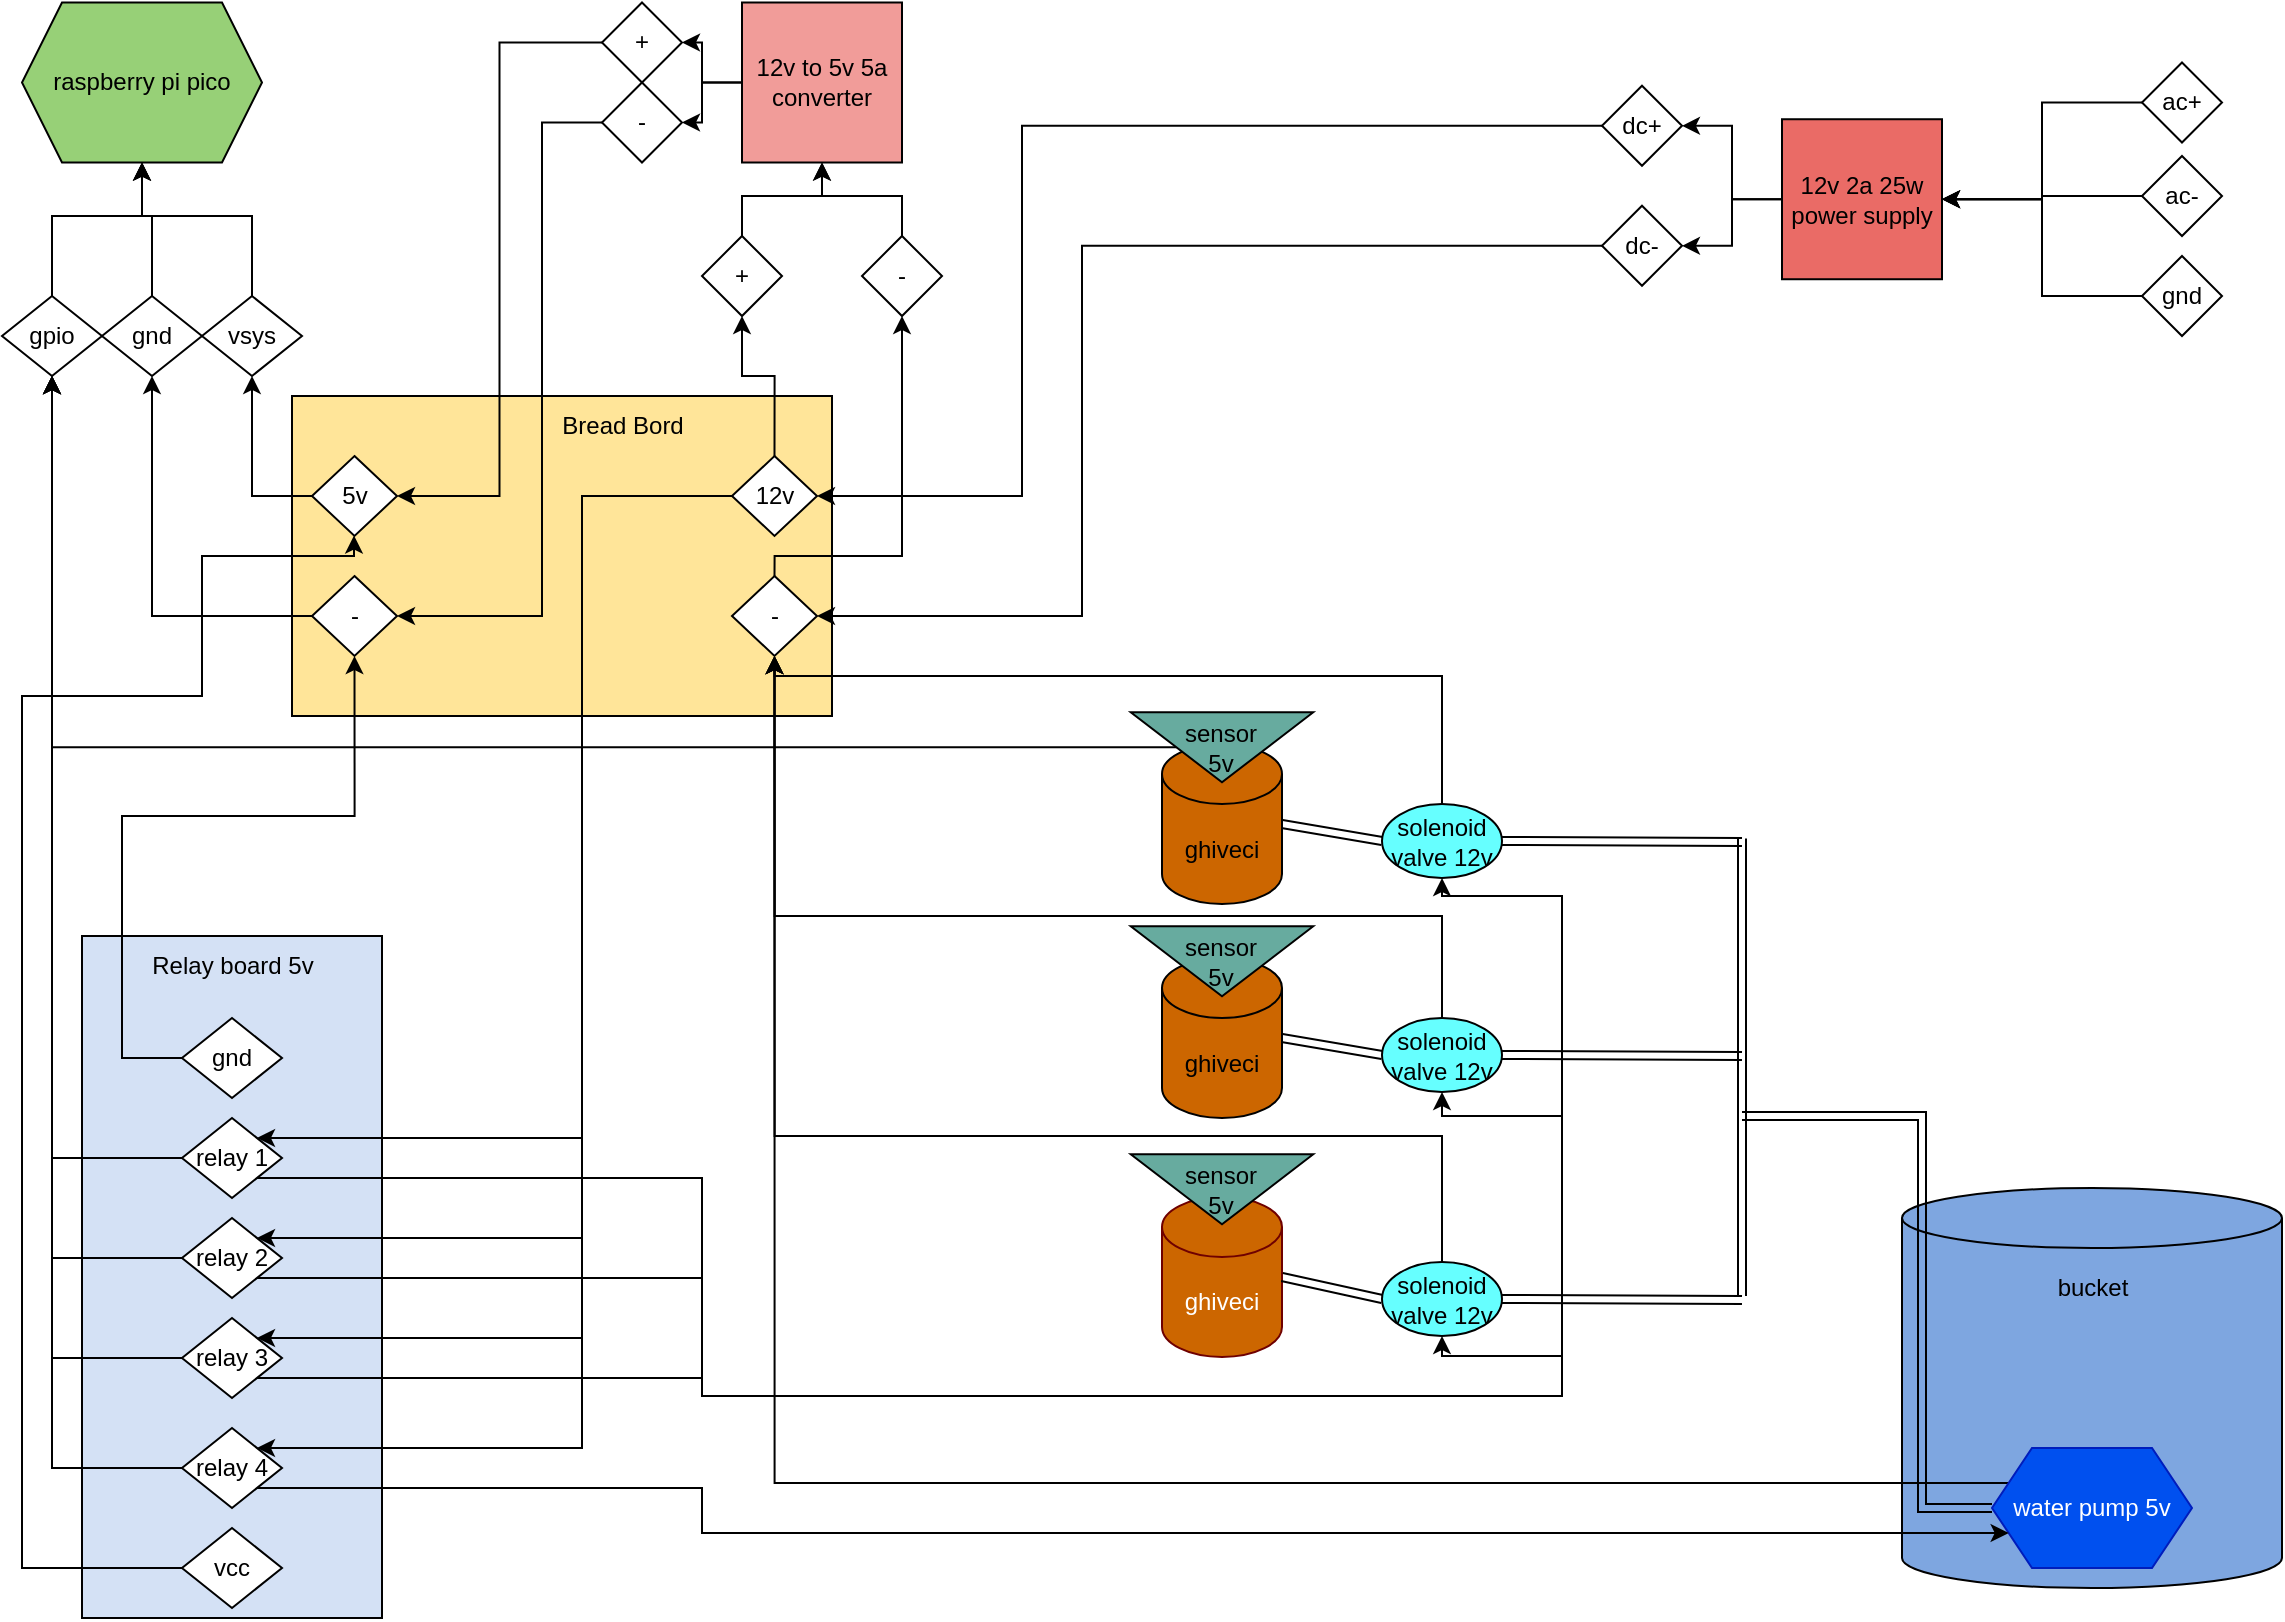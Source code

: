 <mxfile version="20.0.3" type="github">
  <diagram id="-JeUMONWJu-J6zXToi6y" name="Page-1">
    <mxGraphModel dx="1420" dy="752" grid="1" gridSize="10" guides="1" tooltips="1" connect="1" arrows="1" fold="1" page="1" pageScale="1" pageWidth="1169" pageHeight="827" math="0" shadow="0">
      <root>
        <mxCell id="0" />
        <mxCell id="1" parent="0" />
        <mxCell id="PUIkpn1EFsI0aQIMFj-C-135" value="" style="group;fillColor=#FFE599;strokeColor=#001DBC;fontColor=#ffffff;gradientColor=none;" parent="1" vertex="1" connectable="0">
          <mxGeometry x="155" y="210" width="270" height="160" as="geometry" />
        </mxCell>
        <mxCell id="PUIkpn1EFsI0aQIMFj-C-131" value="" style="rounded=0;whiteSpace=wrap;html=1;fillColor=#FFE599;" parent="PUIkpn1EFsI0aQIMFj-C-135" vertex="1">
          <mxGeometry width="270" height="160" as="geometry" />
        </mxCell>
        <mxCell id="PUIkpn1EFsI0aQIMFj-C-132" value="Bread Bord&lt;br&gt;" style="text;html=1;align=center;verticalAlign=middle;resizable=0;points=[];autosize=1;strokeColor=none;fillColor=none;" parent="PUIkpn1EFsI0aQIMFj-C-135" vertex="1">
          <mxGeometry x="125" width="80" height="30" as="geometry" />
        </mxCell>
        <mxCell id="PUIkpn1EFsI0aQIMFj-C-155" value="5v" style="rhombus;whiteSpace=wrap;html=1;" parent="PUIkpn1EFsI0aQIMFj-C-135" vertex="1">
          <mxGeometry x="10" y="30" width="42.5" height="40" as="geometry" />
        </mxCell>
        <mxCell id="PUIkpn1EFsI0aQIMFj-C-160" value="-" style="rhombus;whiteSpace=wrap;html=1;" parent="PUIkpn1EFsI0aQIMFj-C-135" vertex="1">
          <mxGeometry x="10" y="90" width="42.5" height="40" as="geometry" />
        </mxCell>
        <mxCell id="0tfDMwp1xF6EGkPO3yS6-41" value="12v" style="rhombus;whiteSpace=wrap;html=1;" vertex="1" parent="PUIkpn1EFsI0aQIMFj-C-135">
          <mxGeometry x="220" y="30" width="42.5" height="40" as="geometry" />
        </mxCell>
        <mxCell id="0tfDMwp1xF6EGkPO3yS6-42" value="-" style="rhombus;whiteSpace=wrap;html=1;" vertex="1" parent="PUIkpn1EFsI0aQIMFj-C-135">
          <mxGeometry x="220" y="90" width="42.5" height="40" as="geometry" />
        </mxCell>
        <mxCell id="PUIkpn1EFsI0aQIMFj-C-105" value="" style="rounded=0;whiteSpace=wrap;html=1;fillColor=#D4E1F5;" parent="1" vertex="1">
          <mxGeometry x="50" y="480" width="150" height="341" as="geometry" />
        </mxCell>
        <mxCell id="PUIkpn1EFsI0aQIMFj-C-1" value="" style="shape=cylinder3;whiteSpace=wrap;html=1;boundedLbl=1;backgroundOutline=1;size=15;fillColor=#7EA6E0;" parent="1" vertex="1">
          <mxGeometry x="960" y="606" width="190" height="200" as="geometry" />
        </mxCell>
        <mxCell id="0tfDMwp1xF6EGkPO3yS6-93" style="edgeStyle=orthogonalEdgeStyle;rounded=0;orthogonalLoop=1;jettySize=auto;html=1;exitX=0;exitY=0.25;exitDx=0;exitDy=0;entryX=0.5;entryY=1;entryDx=0;entryDy=0;" edge="1" parent="1" source="PUIkpn1EFsI0aQIMFj-C-2" target="0tfDMwp1xF6EGkPO3yS6-42">
          <mxGeometry relative="1" as="geometry" />
        </mxCell>
        <mxCell id="PUIkpn1EFsI0aQIMFj-C-2" value="water pump 5v" style="shape=hexagon;perimeter=hexagonPerimeter2;whiteSpace=wrap;html=1;fixedSize=1;fillColor=#0050ef;fontColor=#ffffff;strokeColor=#001DBC;" parent="1" vertex="1">
          <mxGeometry x="1005" y="736" width="100" height="60" as="geometry" />
        </mxCell>
        <mxCell id="0tfDMwp1xF6EGkPO3yS6-79" style="edgeStyle=orthogonalEdgeStyle;rounded=0;orthogonalLoop=1;jettySize=auto;html=1;entryX=0.5;entryY=1;entryDx=0;entryDy=0;exitX=0.5;exitY=0;exitDx=0;exitDy=0;" edge="1" parent="1" source="PUIkpn1EFsI0aQIMFj-C-10" target="0tfDMwp1xF6EGkPO3yS6-42">
          <mxGeometry relative="1" as="geometry">
            <Array as="points">
              <mxPoint x="730" y="350" />
              <mxPoint x="396" y="350" />
            </Array>
          </mxGeometry>
        </mxCell>
        <mxCell id="PUIkpn1EFsI0aQIMFj-C-10" value="solenoid &lt;br&gt;valve 12v" style="ellipse;whiteSpace=wrap;html=1;fillColor=#66FFFF;" parent="1" vertex="1">
          <mxGeometry x="700" y="414" width="60" height="37" as="geometry" />
        </mxCell>
        <mxCell id="PUIkpn1EFsI0aQIMFj-C-114" style="edgeStyle=orthogonalEdgeStyle;rounded=0;orthogonalLoop=1;jettySize=auto;html=1;entryX=0.5;entryY=1;entryDx=0;entryDy=0;" parent="1" source="PUIkpn1EFsI0aQIMFj-C-21" target="PUIkpn1EFsI0aQIMFj-C-55" edge="1">
          <mxGeometry relative="1" as="geometry" />
        </mxCell>
        <mxCell id="PUIkpn1EFsI0aQIMFj-C-21" value="relay 1" style="rhombus;whiteSpace=wrap;html=1;" parent="1" vertex="1">
          <mxGeometry x="100" y="571" width="50" height="40" as="geometry" />
        </mxCell>
        <mxCell id="PUIkpn1EFsI0aQIMFj-C-115" style="edgeStyle=orthogonalEdgeStyle;rounded=0;orthogonalLoop=1;jettySize=auto;html=1;entryX=0.5;entryY=1;entryDx=0;entryDy=0;" parent="1" source="PUIkpn1EFsI0aQIMFj-C-22" target="PUIkpn1EFsI0aQIMFj-C-55" edge="1">
          <mxGeometry relative="1" as="geometry" />
        </mxCell>
        <mxCell id="0tfDMwp1xF6EGkPO3yS6-90" style="edgeStyle=orthogonalEdgeStyle;rounded=0;orthogonalLoop=1;jettySize=auto;html=1;exitX=1;exitY=1;exitDx=0;exitDy=0;entryX=0.5;entryY=1;entryDx=0;entryDy=0;" edge="1" parent="1" source="PUIkpn1EFsI0aQIMFj-C-22" target="PUIkpn1EFsI0aQIMFj-C-166">
          <mxGeometry relative="1" as="geometry">
            <Array as="points">
              <mxPoint x="360" y="651" />
              <mxPoint x="360" y="710" />
              <mxPoint x="790" y="710" />
              <mxPoint x="790" y="690" />
              <mxPoint x="730" y="690" />
            </Array>
          </mxGeometry>
        </mxCell>
        <mxCell id="PUIkpn1EFsI0aQIMFj-C-22" value="relay 2" style="rhombus;whiteSpace=wrap;html=1;" parent="1" vertex="1">
          <mxGeometry x="100" y="621" width="50" height="40" as="geometry" />
        </mxCell>
        <mxCell id="PUIkpn1EFsI0aQIMFj-C-116" style="edgeStyle=orthogonalEdgeStyle;rounded=0;orthogonalLoop=1;jettySize=auto;html=1;" parent="1" source="PUIkpn1EFsI0aQIMFj-C-23" target="PUIkpn1EFsI0aQIMFj-C-55" edge="1">
          <mxGeometry relative="1" as="geometry" />
        </mxCell>
        <mxCell id="0tfDMwp1xF6EGkPO3yS6-91" style="edgeStyle=orthogonalEdgeStyle;rounded=0;orthogonalLoop=1;jettySize=auto;html=1;exitX=1;exitY=1;exitDx=0;exitDy=0;entryX=0.5;entryY=1;entryDx=0;entryDy=0;" edge="1" parent="1" source="PUIkpn1EFsI0aQIMFj-C-23" target="PUIkpn1EFsI0aQIMFj-C-165">
          <mxGeometry relative="1" as="geometry">
            <Array as="points">
              <mxPoint x="360" y="701" />
              <mxPoint x="360" y="710" />
              <mxPoint x="790" y="710" />
              <mxPoint x="790" y="570" />
              <mxPoint x="730" y="570" />
            </Array>
          </mxGeometry>
        </mxCell>
        <mxCell id="PUIkpn1EFsI0aQIMFj-C-23" value="relay 3" style="rhombus;whiteSpace=wrap;html=1;" parent="1" vertex="1">
          <mxGeometry x="100" y="671" width="50" height="40" as="geometry" />
        </mxCell>
        <mxCell id="PUIkpn1EFsI0aQIMFj-C-117" style="edgeStyle=orthogonalEdgeStyle;rounded=0;orthogonalLoop=1;jettySize=auto;html=1;" parent="1" source="PUIkpn1EFsI0aQIMFj-C-24" target="PUIkpn1EFsI0aQIMFj-C-55" edge="1">
          <mxGeometry relative="1" as="geometry" />
        </mxCell>
        <mxCell id="0tfDMwp1xF6EGkPO3yS6-92" style="edgeStyle=orthogonalEdgeStyle;rounded=0;orthogonalLoop=1;jettySize=auto;html=1;exitX=1;exitY=1;exitDx=0;exitDy=0;entryX=0.5;entryY=1;entryDx=0;entryDy=0;" edge="1" parent="1" source="PUIkpn1EFsI0aQIMFj-C-21" target="PUIkpn1EFsI0aQIMFj-C-10">
          <mxGeometry relative="1" as="geometry">
            <Array as="points">
              <mxPoint x="360" y="601" />
              <mxPoint x="360" y="710" />
              <mxPoint x="790" y="710" />
              <mxPoint x="790" y="460" />
              <mxPoint x="730" y="460" />
            </Array>
          </mxGeometry>
        </mxCell>
        <mxCell id="0tfDMwp1xF6EGkPO3yS6-94" style="edgeStyle=orthogonalEdgeStyle;rounded=0;orthogonalLoop=1;jettySize=auto;html=1;exitX=1;exitY=1;exitDx=0;exitDy=0;entryX=0;entryY=0.75;entryDx=0;entryDy=0;" edge="1" parent="1" source="PUIkpn1EFsI0aQIMFj-C-24" target="PUIkpn1EFsI0aQIMFj-C-2">
          <mxGeometry relative="1" as="geometry">
            <Array as="points">
              <mxPoint x="360" y="756" />
              <mxPoint x="360" y="779" />
            </Array>
          </mxGeometry>
        </mxCell>
        <mxCell id="PUIkpn1EFsI0aQIMFj-C-24" value="relay 4" style="rhombus;whiteSpace=wrap;html=1;" parent="1" vertex="1">
          <mxGeometry x="100" y="726" width="50" height="40" as="geometry" />
        </mxCell>
        <mxCell id="PUIkpn1EFsI0aQIMFj-C-32" value="ghiveci" style="shape=cylinder3;whiteSpace=wrap;html=1;boundedLbl=1;backgroundOutline=1;size=15;fillColor=#CC6600;" parent="1" vertex="1">
          <mxGeometry x="590" y="384" width="60" height="80" as="geometry" />
        </mxCell>
        <mxCell id="0tfDMwp1xF6EGkPO3yS6-96" style="edgeStyle=orthogonalEdgeStyle;rounded=0;orthogonalLoop=1;jettySize=auto;html=1;entryX=0.5;entryY=1;entryDx=0;entryDy=0;" edge="1" parent="1" source="PUIkpn1EFsI0aQIMFj-C-33" target="PUIkpn1EFsI0aQIMFj-C-55">
          <mxGeometry relative="1" as="geometry" />
        </mxCell>
        <mxCell id="PUIkpn1EFsI0aQIMFj-C-33" value="sensor&lt;br&gt;5v" style="triangle;whiteSpace=wrap;html=1;rotation=90;horizontal=0;fillColor=#67AB9F;" parent="1" vertex="1">
          <mxGeometry x="602.5" y="340" width="35" height="91.25" as="geometry" />
        </mxCell>
        <mxCell id="PUIkpn1EFsI0aQIMFj-C-42" value="ghiveci" style="shape=cylinder3;whiteSpace=wrap;html=1;boundedLbl=1;backgroundOutline=1;size=15;fillColor=#CC6600;" parent="1" vertex="1">
          <mxGeometry x="590" y="491" width="60" height="80" as="geometry" />
        </mxCell>
        <mxCell id="PUIkpn1EFsI0aQIMFj-C-43" value="sensor&lt;br&gt;5v" style="triangle;whiteSpace=wrap;html=1;rotation=90;horizontal=0;fillColor=#67AB9F;" parent="1" vertex="1">
          <mxGeometry x="602.5" y="447" width="35" height="91.25" as="geometry" />
        </mxCell>
        <mxCell id="PUIkpn1EFsI0aQIMFj-C-44" value="ghiveci" style="shape=cylinder3;whiteSpace=wrap;html=1;boundedLbl=1;backgroundOutline=1;size=15;fillColor=#CC6600;fontColor=#ffffff;strokeColor=#6F0000;" parent="1" vertex="1">
          <mxGeometry x="590" y="610.5" width="60" height="80" as="geometry" />
        </mxCell>
        <mxCell id="PUIkpn1EFsI0aQIMFj-C-45" value="sensor&lt;br&gt;5v" style="triangle;whiteSpace=wrap;html=1;rotation=90;horizontal=0;fillColor=#67AB9F;" parent="1" vertex="1">
          <mxGeometry x="602.5" y="561" width="35" height="91.25" as="geometry" />
        </mxCell>
        <mxCell id="PUIkpn1EFsI0aQIMFj-C-48" value="raspberry pi pico" style="shape=hexagon;perimeter=hexagonPerimeter2;whiteSpace=wrap;html=1;fixedSize=1;fillColor=#97D077;" parent="1" vertex="1">
          <mxGeometry x="20" y="13.25" width="120" height="80" as="geometry" />
        </mxCell>
        <mxCell id="PUIkpn1EFsI0aQIMFj-C-146" style="edgeStyle=orthogonalEdgeStyle;rounded=0;orthogonalLoop=1;jettySize=auto;html=1;entryX=1;entryY=0.5;entryDx=0;entryDy=0;" parent="1" source="PUIkpn1EFsI0aQIMFj-C-49" target="PUIkpn1EFsI0aQIMFj-C-67" edge="1">
          <mxGeometry relative="1" as="geometry" />
        </mxCell>
        <mxCell id="PUIkpn1EFsI0aQIMFj-C-147" style="edgeStyle=orthogonalEdgeStyle;rounded=0;orthogonalLoop=1;jettySize=auto;html=1;entryX=1;entryY=0.5;entryDx=0;entryDy=0;" parent="1" source="PUIkpn1EFsI0aQIMFj-C-49" target="PUIkpn1EFsI0aQIMFj-C-69" edge="1">
          <mxGeometry relative="1" as="geometry" />
        </mxCell>
        <mxCell id="PUIkpn1EFsI0aQIMFj-C-49" value="12v to 5v 5a converter" style="whiteSpace=wrap;html=1;aspect=fixed;fillColor=#F19C99;" parent="1" vertex="1">
          <mxGeometry x="380" y="13.25" width="80" height="80" as="geometry" />
        </mxCell>
        <mxCell id="0tfDMwp1xF6EGkPO3yS6-77" style="edgeStyle=orthogonalEdgeStyle;rounded=0;orthogonalLoop=1;jettySize=auto;html=1;entryX=0.5;entryY=1;entryDx=0;entryDy=0;exitX=1;exitY=0.5;exitDx=0;exitDy=0;" edge="1" parent="1" source="PUIkpn1EFsI0aQIMFj-C-50" target="PUIkpn1EFsI0aQIMFj-C-160">
          <mxGeometry relative="1" as="geometry">
            <Array as="points">
              <mxPoint x="70" y="541" />
              <mxPoint x="70" y="420" />
              <mxPoint x="186" y="420" />
            </Array>
          </mxGeometry>
        </mxCell>
        <mxCell id="PUIkpn1EFsI0aQIMFj-C-50" value="gnd" style="rhombus;whiteSpace=wrap;html=1;" parent="1" vertex="1">
          <mxGeometry x="100" y="521" width="50" height="40" as="geometry" />
        </mxCell>
        <mxCell id="0tfDMwp1xF6EGkPO3yS6-78" style="edgeStyle=orthogonalEdgeStyle;rounded=0;orthogonalLoop=1;jettySize=auto;html=1;" edge="1" parent="1" source="PUIkpn1EFsI0aQIMFj-C-51" target="PUIkpn1EFsI0aQIMFj-C-155">
          <mxGeometry relative="1" as="geometry">
            <Array as="points">
              <mxPoint x="20" y="796" />
              <mxPoint x="20" y="360" />
              <mxPoint x="110" y="360" />
              <mxPoint x="110" y="290" />
              <mxPoint x="186" y="290" />
            </Array>
          </mxGeometry>
        </mxCell>
        <mxCell id="PUIkpn1EFsI0aQIMFj-C-51" value="vcc" style="rhombus;whiteSpace=wrap;html=1;" parent="1" vertex="1">
          <mxGeometry x="100" y="776" width="50" height="40" as="geometry" />
        </mxCell>
        <mxCell id="0tfDMwp1xF6EGkPO3yS6-20" style="edgeStyle=orthogonalEdgeStyle;rounded=0;orthogonalLoop=1;jettySize=auto;html=1;entryX=0.5;entryY=1;entryDx=0;entryDy=0;" edge="1" parent="1" source="PUIkpn1EFsI0aQIMFj-C-55" target="PUIkpn1EFsI0aQIMFj-C-48">
          <mxGeometry relative="1" as="geometry">
            <Array as="points">
              <mxPoint x="35" y="120" />
              <mxPoint x="80" y="120" />
            </Array>
          </mxGeometry>
        </mxCell>
        <mxCell id="PUIkpn1EFsI0aQIMFj-C-55" value="gpio" style="rhombus;whiteSpace=wrap;html=1;" parent="1" vertex="1">
          <mxGeometry x="10" y="160" width="50" height="40" as="geometry" />
        </mxCell>
        <mxCell id="0tfDMwp1xF6EGkPO3yS6-67" style="edgeStyle=orthogonalEdgeStyle;rounded=0;orthogonalLoop=1;jettySize=auto;html=1;entryX=0.5;entryY=1;entryDx=0;entryDy=0;" edge="1" parent="1" source="PUIkpn1EFsI0aQIMFj-C-65" target="PUIkpn1EFsI0aQIMFj-C-48">
          <mxGeometry relative="1" as="geometry">
            <Array as="points">
              <mxPoint x="85" y="120" />
              <mxPoint x="80" y="120" />
            </Array>
          </mxGeometry>
        </mxCell>
        <mxCell id="PUIkpn1EFsI0aQIMFj-C-65" value="gnd" style="rhombus;whiteSpace=wrap;html=1;" parent="1" vertex="1">
          <mxGeometry x="60" y="160" width="50" height="40" as="geometry" />
        </mxCell>
        <mxCell id="0tfDMwp1xF6EGkPO3yS6-68" style="edgeStyle=orthogonalEdgeStyle;rounded=0;orthogonalLoop=1;jettySize=auto;html=1;entryX=0.5;entryY=1;entryDx=0;entryDy=0;" edge="1" parent="1" source="PUIkpn1EFsI0aQIMFj-C-66" target="PUIkpn1EFsI0aQIMFj-C-48">
          <mxGeometry relative="1" as="geometry">
            <mxPoint x="160" y="120" as="targetPoint" />
            <Array as="points">
              <mxPoint x="135" y="120" />
              <mxPoint x="80" y="120" />
            </Array>
          </mxGeometry>
        </mxCell>
        <mxCell id="PUIkpn1EFsI0aQIMFj-C-66" value="vsys" style="rhombus;whiteSpace=wrap;html=1;" parent="1" vertex="1">
          <mxGeometry x="110" y="160" width="50" height="40" as="geometry" />
        </mxCell>
        <mxCell id="0tfDMwp1xF6EGkPO3yS6-65" style="edgeStyle=orthogonalEdgeStyle;rounded=0;orthogonalLoop=1;jettySize=auto;html=1;entryX=1;entryY=0.5;entryDx=0;entryDy=0;" edge="1" parent="1" source="PUIkpn1EFsI0aQIMFj-C-67" target="PUIkpn1EFsI0aQIMFj-C-155">
          <mxGeometry relative="1" as="geometry" />
        </mxCell>
        <mxCell id="PUIkpn1EFsI0aQIMFj-C-67" value="+" style="rhombus;whiteSpace=wrap;html=1;" parent="1" vertex="1">
          <mxGeometry x="310" y="13.25" width="40" height="40" as="geometry" />
        </mxCell>
        <mxCell id="0tfDMwp1xF6EGkPO3yS6-66" style="edgeStyle=orthogonalEdgeStyle;rounded=0;orthogonalLoop=1;jettySize=auto;html=1;entryX=1;entryY=0.5;entryDx=0;entryDy=0;" edge="1" parent="1" source="PUIkpn1EFsI0aQIMFj-C-69" target="PUIkpn1EFsI0aQIMFj-C-160">
          <mxGeometry relative="1" as="geometry">
            <Array as="points">
              <mxPoint x="280" y="73" />
              <mxPoint x="280" y="320" />
            </Array>
          </mxGeometry>
        </mxCell>
        <mxCell id="PUIkpn1EFsI0aQIMFj-C-69" value="-" style="rhombus;whiteSpace=wrap;html=1;" parent="1" vertex="1">
          <mxGeometry x="310" y="53.25" width="40" height="40" as="geometry" />
        </mxCell>
        <mxCell id="PUIkpn1EFsI0aQIMFj-C-106" value="Relay board 5v" style="text;html=1;align=center;verticalAlign=middle;resizable=0;points=[];autosize=1;strokeColor=none;fillColor=none;" parent="1" vertex="1">
          <mxGeometry x="75" y="480" width="100" height="30" as="geometry" />
        </mxCell>
        <mxCell id="0tfDMwp1xF6EGkPO3yS6-80" style="edgeStyle=orthogonalEdgeStyle;rounded=0;orthogonalLoop=1;jettySize=auto;html=1;entryX=0.5;entryY=1;entryDx=0;entryDy=0;" edge="1" parent="1" source="PUIkpn1EFsI0aQIMFj-C-165" target="0tfDMwp1xF6EGkPO3yS6-42">
          <mxGeometry relative="1" as="geometry">
            <Array as="points">
              <mxPoint x="730" y="470" />
              <mxPoint x="396" y="470" />
            </Array>
          </mxGeometry>
        </mxCell>
        <mxCell id="PUIkpn1EFsI0aQIMFj-C-165" value="solenoid&lt;br&gt;valve 12v" style="ellipse;whiteSpace=wrap;html=1;fillColor=#66FFFF;" parent="1" vertex="1">
          <mxGeometry x="700" y="521" width="60" height="37" as="geometry" />
        </mxCell>
        <mxCell id="0tfDMwp1xF6EGkPO3yS6-81" style="edgeStyle=orthogonalEdgeStyle;rounded=0;orthogonalLoop=1;jettySize=auto;html=1;entryX=0.5;entryY=1;entryDx=0;entryDy=0;" edge="1" parent="1" source="PUIkpn1EFsI0aQIMFj-C-166" target="0tfDMwp1xF6EGkPO3yS6-42">
          <mxGeometry relative="1" as="geometry">
            <mxPoint x="450" y="420" as="targetPoint" />
            <Array as="points">
              <mxPoint x="730" y="580" />
              <mxPoint x="396" y="580" />
            </Array>
          </mxGeometry>
        </mxCell>
        <mxCell id="PUIkpn1EFsI0aQIMFj-C-166" value="solenoid&lt;br&gt;valve 12v" style="ellipse;whiteSpace=wrap;html=1;fillColor=#66FFFF;" parent="1" vertex="1">
          <mxGeometry x="700" y="643" width="60" height="37" as="geometry" />
        </mxCell>
        <mxCell id="PUIkpn1EFsI0aQIMFj-C-168" value="" style="shape=link;html=1;rounded=0;exitX=1;exitY=0.5;exitDx=0;exitDy=0;exitPerimeter=0;entryX=0;entryY=0.5;entryDx=0;entryDy=0;" parent="1" source="PUIkpn1EFsI0aQIMFj-C-42" target="PUIkpn1EFsI0aQIMFj-C-165" edge="1">
          <mxGeometry width="100" relative="1" as="geometry">
            <mxPoint x="940" y="309.5" as="sourcePoint" />
            <mxPoint x="1040" y="309.5" as="targetPoint" />
          </mxGeometry>
        </mxCell>
        <mxCell id="PUIkpn1EFsI0aQIMFj-C-169" value="" style="shape=link;html=1;rounded=0;exitX=1;exitY=0.5;exitDx=0;exitDy=0;exitPerimeter=0;entryX=0;entryY=0.5;entryDx=0;entryDy=0;" parent="1" source="PUIkpn1EFsI0aQIMFj-C-44" target="PUIkpn1EFsI0aQIMFj-C-166" edge="1">
          <mxGeometry width="100" relative="1" as="geometry">
            <mxPoint x="950" y="319.5" as="sourcePoint" />
            <mxPoint x="1050" y="319.5" as="targetPoint" />
          </mxGeometry>
        </mxCell>
        <mxCell id="PUIkpn1EFsI0aQIMFj-C-172" value="" style="shape=link;html=1;rounded=0;exitX=1;exitY=0.5;exitDx=0;exitDy=0;exitPerimeter=0;entryX=0;entryY=0.5;entryDx=0;entryDy=0;" parent="1" source="PUIkpn1EFsI0aQIMFj-C-32" target="PUIkpn1EFsI0aQIMFj-C-10" edge="1">
          <mxGeometry width="100" relative="1" as="geometry">
            <mxPoint x="870" y="423.5" as="sourcePoint" />
            <mxPoint x="970" y="423.5" as="targetPoint" />
          </mxGeometry>
        </mxCell>
        <mxCell id="PUIkpn1EFsI0aQIMFj-C-171" value="" style="shape=link;html=1;rounded=0;entryX=0;entryY=0.5;entryDx=0;entryDy=0;" parent="1" target="PUIkpn1EFsI0aQIMFj-C-2" edge="1">
          <mxGeometry width="100" relative="1" as="geometry">
            <mxPoint x="880" y="570" as="sourcePoint" />
            <mxPoint x="910" y="740" as="targetPoint" />
            <Array as="points">
              <mxPoint x="970" y="570" />
              <mxPoint x="970" y="766" />
            </Array>
          </mxGeometry>
        </mxCell>
        <mxCell id="PUIkpn1EFsI0aQIMFj-C-173" value="" style="shape=link;html=1;rounded=0;" parent="1" edge="1">
          <mxGeometry width="100" relative="1" as="geometry">
            <mxPoint x="880" y="431.25" as="sourcePoint" />
            <mxPoint x="880" y="660" as="targetPoint" />
            <Array as="points" />
          </mxGeometry>
        </mxCell>
        <mxCell id="PUIkpn1EFsI0aQIMFj-C-174" value="" style="shape=link;html=1;rounded=0;exitX=1;exitY=0.5;exitDx=0;exitDy=0;" parent="1" source="PUIkpn1EFsI0aQIMFj-C-10" edge="1">
          <mxGeometry width="100" relative="1" as="geometry">
            <mxPoint x="810" y="400" as="sourcePoint" />
            <mxPoint x="880" y="433" as="targetPoint" />
          </mxGeometry>
        </mxCell>
        <mxCell id="PUIkpn1EFsI0aQIMFj-C-175" value="" style="shape=link;html=1;rounded=0;exitX=1;exitY=0.5;exitDx=0;exitDy=0;" parent="1" source="PUIkpn1EFsI0aQIMFj-C-166" edge="1">
          <mxGeometry width="100" relative="1" as="geometry">
            <mxPoint x="930" y="480" as="sourcePoint" />
            <mxPoint x="880" y="662" as="targetPoint" />
          </mxGeometry>
        </mxCell>
        <mxCell id="PUIkpn1EFsI0aQIMFj-C-176" value="" style="shape=link;html=1;rounded=0;exitX=1;exitY=0.5;exitDx=0;exitDy=0;" parent="1" source="PUIkpn1EFsI0aQIMFj-C-165" edge="1">
          <mxGeometry width="100" relative="1" as="geometry">
            <mxPoint x="940" y="440" as="sourcePoint" />
            <mxPoint x="880" y="540" as="targetPoint" />
          </mxGeometry>
        </mxCell>
        <mxCell id="PUIkpn1EFsI0aQIMFj-C-177" value="bucket&lt;br&gt;" style="text;html=1;align=center;verticalAlign=middle;resizable=0;points=[];autosize=1;strokeColor=none;fillColor=none;" parent="1" vertex="1">
          <mxGeometry x="1025" y="641" width="60" height="30" as="geometry" />
        </mxCell>
        <mxCell id="0tfDMwp1xF6EGkPO3yS6-1" value="12v 2a 25w power supply" style="whiteSpace=wrap;html=1;aspect=fixed;fillColor=#EA6B66;" vertex="1" parent="1">
          <mxGeometry x="900" y="71.62" width="80" height="80" as="geometry" />
        </mxCell>
        <mxCell id="0tfDMwp1xF6EGkPO3yS6-10" style="edgeStyle=orthogonalEdgeStyle;rounded=0;orthogonalLoop=1;jettySize=auto;html=1;entryX=1;entryY=0.5;entryDx=0;entryDy=0;" edge="1" parent="1" source="0tfDMwp1xF6EGkPO3yS6-2" target="0tfDMwp1xF6EGkPO3yS6-1">
          <mxGeometry relative="1" as="geometry" />
        </mxCell>
        <mxCell id="0tfDMwp1xF6EGkPO3yS6-2" value="ac+" style="rhombus;whiteSpace=wrap;html=1;" vertex="1" parent="1">
          <mxGeometry x="1080" y="43.25" width="40" height="40" as="geometry" />
        </mxCell>
        <mxCell id="0tfDMwp1xF6EGkPO3yS6-9" style="edgeStyle=orthogonalEdgeStyle;rounded=0;orthogonalLoop=1;jettySize=auto;html=1;entryX=1;entryY=0.5;entryDx=0;entryDy=0;" edge="1" parent="1" source="0tfDMwp1xF6EGkPO3yS6-3" target="0tfDMwp1xF6EGkPO3yS6-1">
          <mxGeometry relative="1" as="geometry" />
        </mxCell>
        <mxCell id="0tfDMwp1xF6EGkPO3yS6-3" value="gnd" style="rhombus;whiteSpace=wrap;html=1;" vertex="1" parent="1">
          <mxGeometry x="1080" y="140" width="40" height="40" as="geometry" />
        </mxCell>
        <mxCell id="0tfDMwp1xF6EGkPO3yS6-7" style="edgeStyle=orthogonalEdgeStyle;rounded=0;orthogonalLoop=1;jettySize=auto;html=1;" edge="1" parent="1" source="0tfDMwp1xF6EGkPO3yS6-4" target="0tfDMwp1xF6EGkPO3yS6-1">
          <mxGeometry relative="1" as="geometry" />
        </mxCell>
        <mxCell id="0tfDMwp1xF6EGkPO3yS6-4" value="ac-" style="rhombus;whiteSpace=wrap;html=1;" vertex="1" parent="1">
          <mxGeometry x="1080" y="90" width="40" height="40" as="geometry" />
        </mxCell>
        <mxCell id="0tfDMwp1xF6EGkPO3yS6-14" style="edgeStyle=orthogonalEdgeStyle;rounded=0;orthogonalLoop=1;jettySize=auto;html=1;exitX=0;exitY=0.5;exitDx=0;exitDy=0;" edge="1" parent="1" source="0tfDMwp1xF6EGkPO3yS6-1" target="0tfDMwp1xF6EGkPO3yS6-11">
          <mxGeometry relative="1" as="geometry" />
        </mxCell>
        <mxCell id="0tfDMwp1xF6EGkPO3yS6-75" style="edgeStyle=orthogonalEdgeStyle;rounded=0;orthogonalLoop=1;jettySize=auto;html=1;entryX=1;entryY=0.5;entryDx=0;entryDy=0;" edge="1" parent="1" source="0tfDMwp1xF6EGkPO3yS6-11" target="0tfDMwp1xF6EGkPO3yS6-42">
          <mxGeometry relative="1" as="geometry">
            <Array as="points">
              <mxPoint x="550" y="135" />
              <mxPoint x="550" y="320" />
            </Array>
          </mxGeometry>
        </mxCell>
        <mxCell id="0tfDMwp1xF6EGkPO3yS6-11" value="dc-" style="rhombus;whiteSpace=wrap;html=1;" vertex="1" parent="1">
          <mxGeometry x="810" y="114.87" width="40" height="40" as="geometry" />
        </mxCell>
        <mxCell id="0tfDMwp1xF6EGkPO3yS6-13" style="edgeStyle=orthogonalEdgeStyle;rounded=0;orthogonalLoop=1;jettySize=auto;html=1;exitX=0;exitY=0.5;exitDx=0;exitDy=0;" edge="1" parent="1" source="0tfDMwp1xF6EGkPO3yS6-1" target="0tfDMwp1xF6EGkPO3yS6-12">
          <mxGeometry relative="1" as="geometry" />
        </mxCell>
        <mxCell id="0tfDMwp1xF6EGkPO3yS6-46" style="edgeStyle=orthogonalEdgeStyle;rounded=0;orthogonalLoop=1;jettySize=auto;html=1;entryX=1;entryY=0.5;entryDx=0;entryDy=0;" edge="1" parent="1" source="0tfDMwp1xF6EGkPO3yS6-12" target="0tfDMwp1xF6EGkPO3yS6-41">
          <mxGeometry relative="1" as="geometry">
            <Array as="points">
              <mxPoint x="520" y="75" />
              <mxPoint x="520" y="260" />
            </Array>
          </mxGeometry>
        </mxCell>
        <mxCell id="0tfDMwp1xF6EGkPO3yS6-12" value="dc+" style="rhombus;whiteSpace=wrap;html=1;" vertex="1" parent="1">
          <mxGeometry x="810" y="54.87" width="40" height="40" as="geometry" />
        </mxCell>
        <mxCell id="0tfDMwp1xF6EGkPO3yS6-71" style="edgeStyle=orthogonalEdgeStyle;rounded=0;orthogonalLoop=1;jettySize=auto;html=1;entryX=0.5;entryY=1;entryDx=0;entryDy=0;" edge="1" parent="1" source="0tfDMwp1xF6EGkPO3yS6-15" target="PUIkpn1EFsI0aQIMFj-C-49">
          <mxGeometry relative="1" as="geometry" />
        </mxCell>
        <mxCell id="0tfDMwp1xF6EGkPO3yS6-15" value="+" style="rhombus;whiteSpace=wrap;html=1;" vertex="1" parent="1">
          <mxGeometry x="360" y="130" width="40" height="40" as="geometry" />
        </mxCell>
        <mxCell id="0tfDMwp1xF6EGkPO3yS6-72" style="edgeStyle=orthogonalEdgeStyle;rounded=0;orthogonalLoop=1;jettySize=auto;html=1;entryX=0.5;entryY=1;entryDx=0;entryDy=0;" edge="1" parent="1" source="0tfDMwp1xF6EGkPO3yS6-16" target="PUIkpn1EFsI0aQIMFj-C-49">
          <mxGeometry relative="1" as="geometry" />
        </mxCell>
        <mxCell id="0tfDMwp1xF6EGkPO3yS6-16" value="-" style="rhombus;whiteSpace=wrap;html=1;" vertex="1" parent="1">
          <mxGeometry x="440" y="130" width="40" height="40" as="geometry" />
        </mxCell>
        <mxCell id="0tfDMwp1xF6EGkPO3yS6-59" style="edgeStyle=orthogonalEdgeStyle;rounded=0;orthogonalLoop=1;jettySize=auto;html=1;exitX=1;exitY=0.5;exitDx=0;exitDy=0;entryX=1;entryY=0.5;entryDx=0;entryDy=0;" edge="1" parent="1" source="PUIkpn1EFsI0aQIMFj-C-49" target="PUIkpn1EFsI0aQIMFj-C-49">
          <mxGeometry relative="1" as="geometry" />
        </mxCell>
        <mxCell id="0tfDMwp1xF6EGkPO3yS6-69" style="edgeStyle=orthogonalEdgeStyle;rounded=0;orthogonalLoop=1;jettySize=auto;html=1;entryX=0.5;entryY=1;entryDx=0;entryDy=0;" edge="1" parent="1" source="PUIkpn1EFsI0aQIMFj-C-155" target="PUIkpn1EFsI0aQIMFj-C-66">
          <mxGeometry relative="1" as="geometry" />
        </mxCell>
        <mxCell id="0tfDMwp1xF6EGkPO3yS6-70" style="edgeStyle=orthogonalEdgeStyle;rounded=0;orthogonalLoop=1;jettySize=auto;html=1;entryX=0.5;entryY=1;entryDx=0;entryDy=0;" edge="1" parent="1" source="PUIkpn1EFsI0aQIMFj-C-160" target="PUIkpn1EFsI0aQIMFj-C-65">
          <mxGeometry relative="1" as="geometry" />
        </mxCell>
        <mxCell id="0tfDMwp1xF6EGkPO3yS6-73" style="edgeStyle=orthogonalEdgeStyle;rounded=0;orthogonalLoop=1;jettySize=auto;html=1;entryX=0.5;entryY=1;entryDx=0;entryDy=0;exitX=0.5;exitY=0;exitDx=0;exitDy=0;" edge="1" parent="1" source="0tfDMwp1xF6EGkPO3yS6-41" target="0tfDMwp1xF6EGkPO3yS6-15">
          <mxGeometry relative="1" as="geometry">
            <Array as="points">
              <mxPoint x="396" y="200" />
              <mxPoint x="380" y="200" />
            </Array>
          </mxGeometry>
        </mxCell>
        <mxCell id="0tfDMwp1xF6EGkPO3yS6-76" style="edgeStyle=orthogonalEdgeStyle;rounded=0;orthogonalLoop=1;jettySize=auto;html=1;entryX=0.5;entryY=1;entryDx=0;entryDy=0;exitX=0.5;exitY=0;exitDx=0;exitDy=0;" edge="1" parent="1" source="0tfDMwp1xF6EGkPO3yS6-42" target="0tfDMwp1xF6EGkPO3yS6-16">
          <mxGeometry relative="1" as="geometry">
            <Array as="points">
              <mxPoint x="396" y="290" />
              <mxPoint x="460" y="290" />
            </Array>
          </mxGeometry>
        </mxCell>
        <mxCell id="0tfDMwp1xF6EGkPO3yS6-84" style="edgeStyle=orthogonalEdgeStyle;rounded=0;orthogonalLoop=1;jettySize=auto;html=1;entryX=1;entryY=0;entryDx=0;entryDy=0;" edge="1" parent="1" source="0tfDMwp1xF6EGkPO3yS6-41" target="PUIkpn1EFsI0aQIMFj-C-22">
          <mxGeometry relative="1" as="geometry">
            <Array as="points">
              <mxPoint x="300" y="260" />
              <mxPoint x="300" y="631" />
            </Array>
          </mxGeometry>
        </mxCell>
        <mxCell id="0tfDMwp1xF6EGkPO3yS6-85" style="edgeStyle=orthogonalEdgeStyle;rounded=0;orthogonalLoop=1;jettySize=auto;html=1;entryX=1;entryY=0;entryDx=0;entryDy=0;" edge="1" parent="1" source="0tfDMwp1xF6EGkPO3yS6-41" target="PUIkpn1EFsI0aQIMFj-C-23">
          <mxGeometry relative="1" as="geometry">
            <Array as="points">
              <mxPoint x="300" y="260" />
              <mxPoint x="300" y="681" />
            </Array>
          </mxGeometry>
        </mxCell>
        <mxCell id="0tfDMwp1xF6EGkPO3yS6-86" style="edgeStyle=orthogonalEdgeStyle;rounded=0;orthogonalLoop=1;jettySize=auto;html=1;entryX=1;entryY=0;entryDx=0;entryDy=0;" edge="1" parent="1" source="0tfDMwp1xF6EGkPO3yS6-41" target="PUIkpn1EFsI0aQIMFj-C-24">
          <mxGeometry relative="1" as="geometry">
            <Array as="points">
              <mxPoint x="300" y="260" />
              <mxPoint x="300" y="736" />
            </Array>
          </mxGeometry>
        </mxCell>
        <mxCell id="0tfDMwp1xF6EGkPO3yS6-87" style="edgeStyle=orthogonalEdgeStyle;rounded=0;orthogonalLoop=1;jettySize=auto;html=1;entryX=1;entryY=0;entryDx=0;entryDy=0;" edge="1" parent="1" source="0tfDMwp1xF6EGkPO3yS6-41" target="PUIkpn1EFsI0aQIMFj-C-21">
          <mxGeometry relative="1" as="geometry">
            <Array as="points">
              <mxPoint x="300" y="260" />
              <mxPoint x="300" y="581" />
            </Array>
          </mxGeometry>
        </mxCell>
      </root>
    </mxGraphModel>
  </diagram>
</mxfile>
